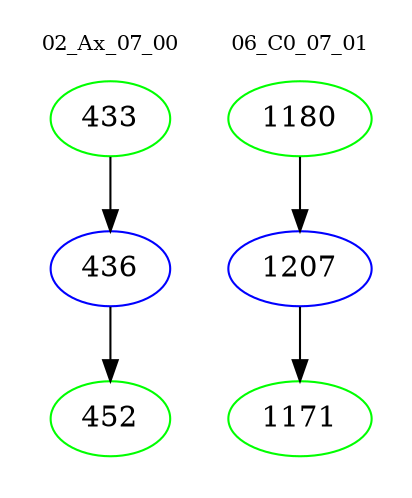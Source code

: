digraph{
subgraph cluster_0 {
color = white
label = "02_Ax_07_00";
fontsize=10;
T0_433 [label="433", color="green"]
T0_433 -> T0_436 [color="black"]
T0_436 [label="436", color="blue"]
T0_436 -> T0_452 [color="black"]
T0_452 [label="452", color="green"]
}
subgraph cluster_1 {
color = white
label = "06_C0_07_01";
fontsize=10;
T1_1180 [label="1180", color="green"]
T1_1180 -> T1_1207 [color="black"]
T1_1207 [label="1207", color="blue"]
T1_1207 -> T1_1171 [color="black"]
T1_1171 [label="1171", color="green"]
}
}
